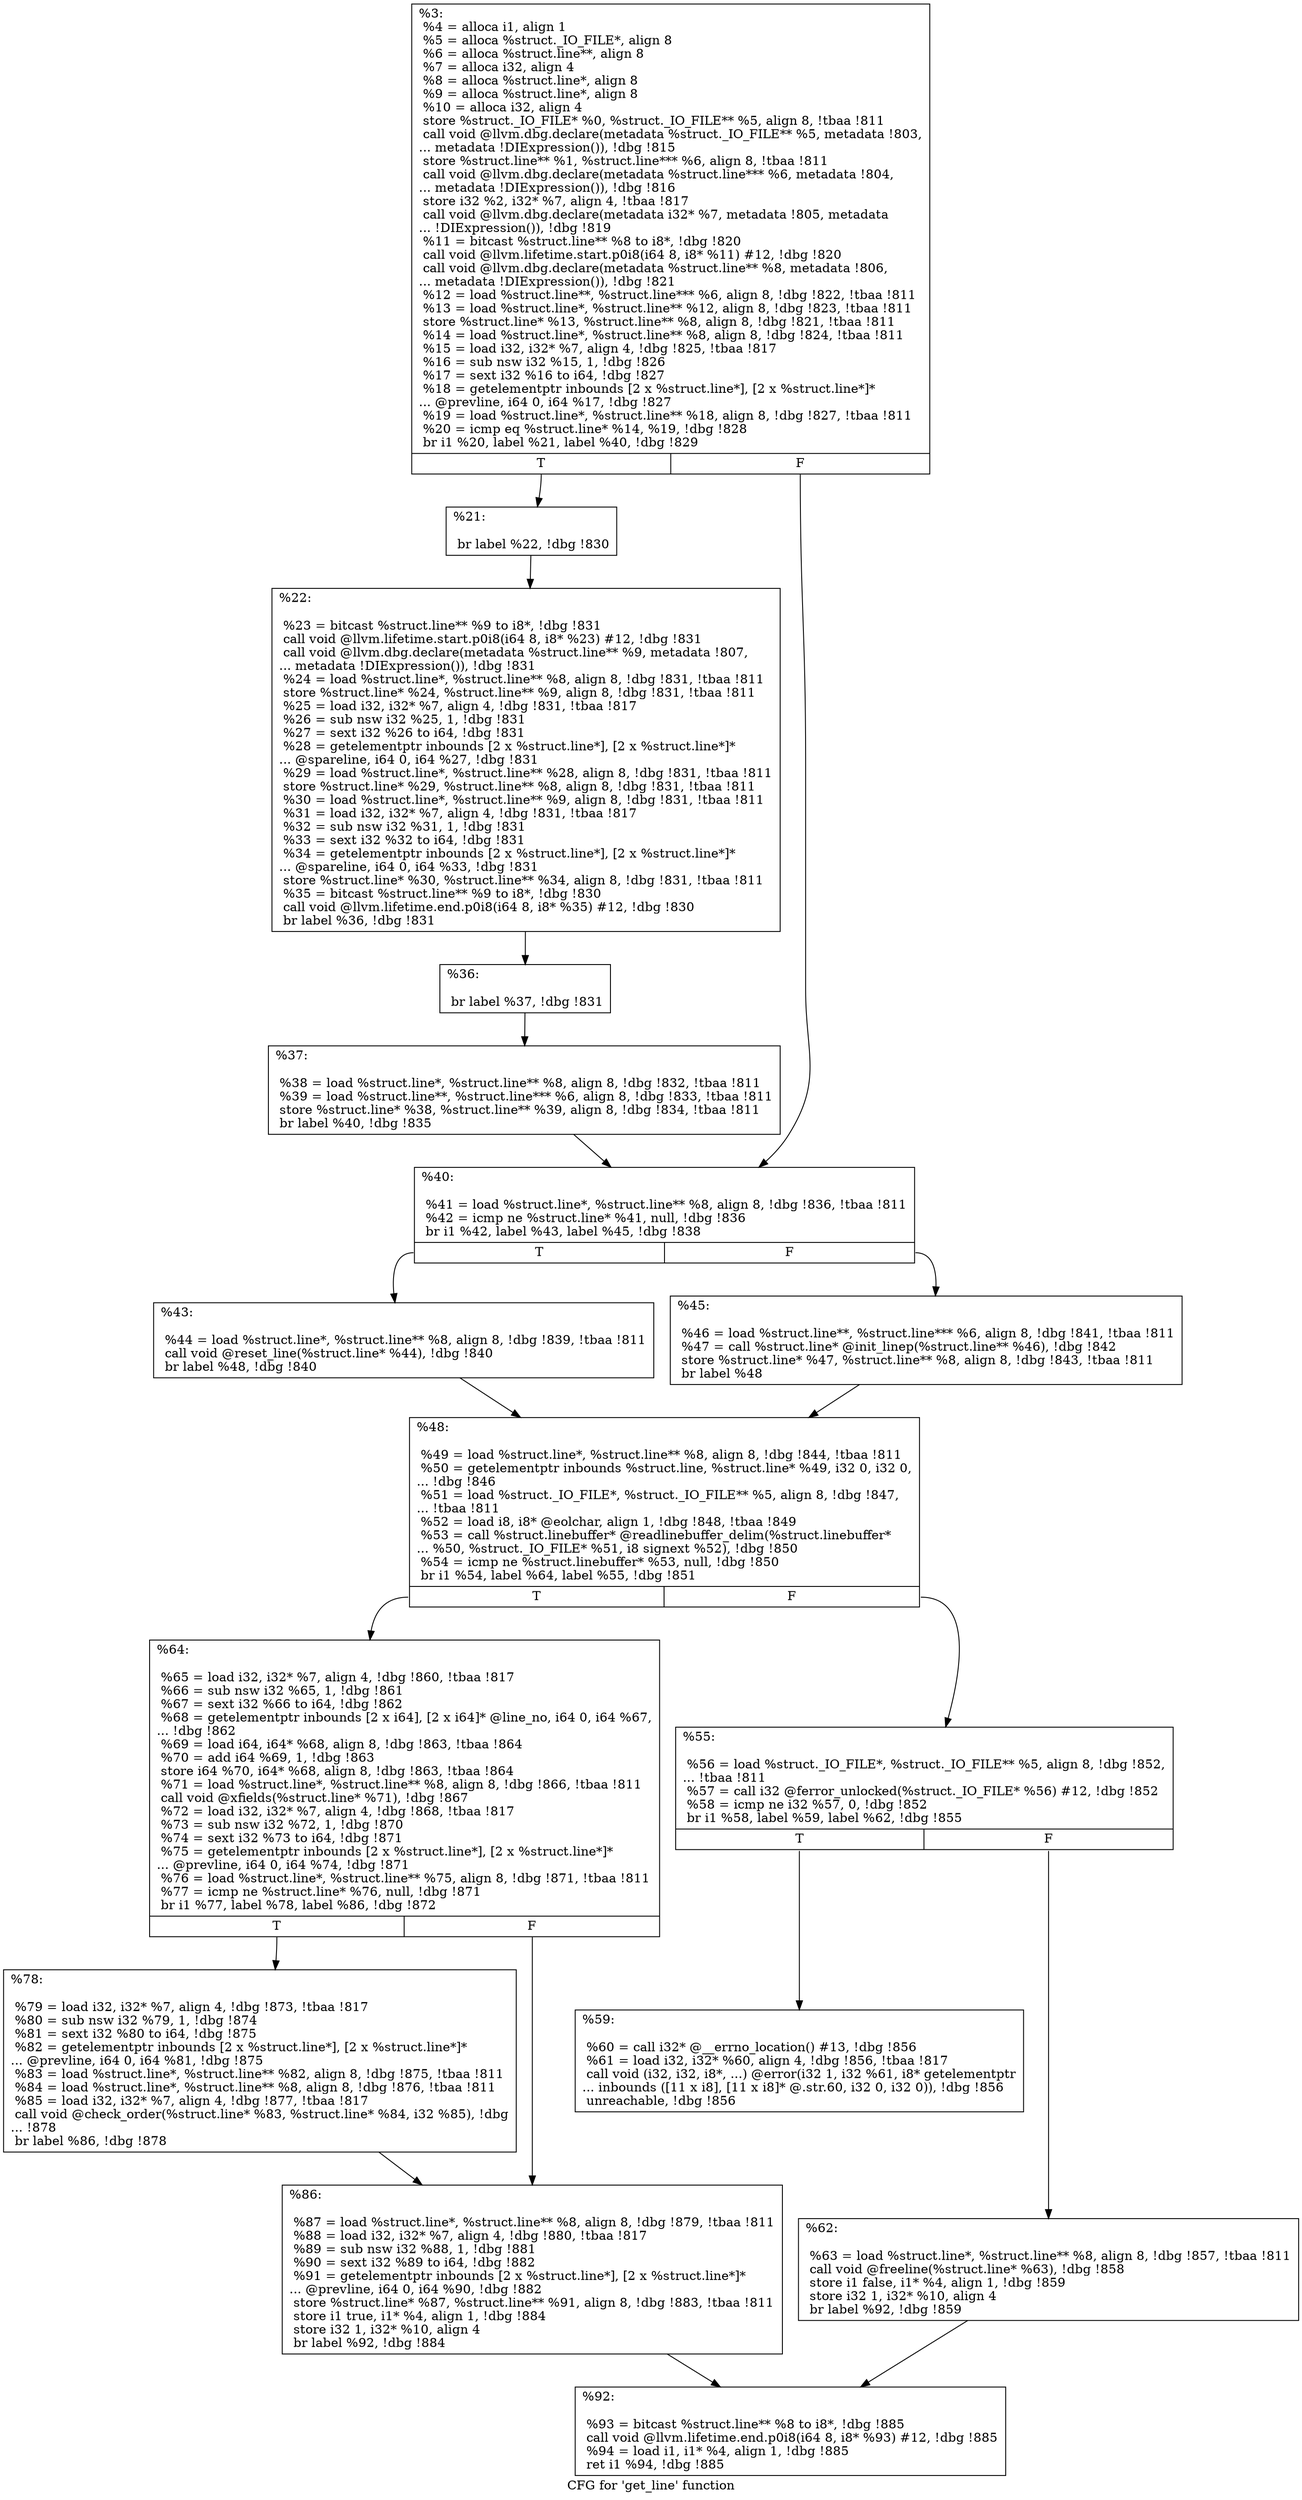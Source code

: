 digraph "CFG for 'get_line' function" {
	label="CFG for 'get_line' function";

	Node0xcdae80 [shape=record,label="{%3:\l  %4 = alloca i1, align 1\l  %5 = alloca %struct._IO_FILE*, align 8\l  %6 = alloca %struct.line**, align 8\l  %7 = alloca i32, align 4\l  %8 = alloca %struct.line*, align 8\l  %9 = alloca %struct.line*, align 8\l  %10 = alloca i32, align 4\l  store %struct._IO_FILE* %0, %struct._IO_FILE** %5, align 8, !tbaa !811\l  call void @llvm.dbg.declare(metadata %struct._IO_FILE** %5, metadata !803,\l... metadata !DIExpression()), !dbg !815\l  store %struct.line** %1, %struct.line*** %6, align 8, !tbaa !811\l  call void @llvm.dbg.declare(metadata %struct.line*** %6, metadata !804,\l... metadata !DIExpression()), !dbg !816\l  store i32 %2, i32* %7, align 4, !tbaa !817\l  call void @llvm.dbg.declare(metadata i32* %7, metadata !805, metadata\l... !DIExpression()), !dbg !819\l  %11 = bitcast %struct.line** %8 to i8*, !dbg !820\l  call void @llvm.lifetime.start.p0i8(i64 8, i8* %11) #12, !dbg !820\l  call void @llvm.dbg.declare(metadata %struct.line** %8, metadata !806,\l... metadata !DIExpression()), !dbg !821\l  %12 = load %struct.line**, %struct.line*** %6, align 8, !dbg !822, !tbaa !811\l  %13 = load %struct.line*, %struct.line** %12, align 8, !dbg !823, !tbaa !811\l  store %struct.line* %13, %struct.line** %8, align 8, !dbg !821, !tbaa !811\l  %14 = load %struct.line*, %struct.line** %8, align 8, !dbg !824, !tbaa !811\l  %15 = load i32, i32* %7, align 4, !dbg !825, !tbaa !817\l  %16 = sub nsw i32 %15, 1, !dbg !826\l  %17 = sext i32 %16 to i64, !dbg !827\l  %18 = getelementptr inbounds [2 x %struct.line*], [2 x %struct.line*]*\l... @prevline, i64 0, i64 %17, !dbg !827\l  %19 = load %struct.line*, %struct.line** %18, align 8, !dbg !827, !tbaa !811\l  %20 = icmp eq %struct.line* %14, %19, !dbg !828\l  br i1 %20, label %21, label %40, !dbg !829\l|{<s0>T|<s1>F}}"];
	Node0xcdae80:s0 -> Node0xcdafe0;
	Node0xcdae80:s1 -> Node0xcdb120;
	Node0xcdafe0 [shape=record,label="{%21:\l\l  br label %22, !dbg !830\l}"];
	Node0xcdafe0 -> Node0xcdb030;
	Node0xcdb030 [shape=record,label="{%22:\l\l  %23 = bitcast %struct.line** %9 to i8*, !dbg !831\l  call void @llvm.lifetime.start.p0i8(i64 8, i8* %23) #12, !dbg !831\l  call void @llvm.dbg.declare(metadata %struct.line** %9, metadata !807,\l... metadata !DIExpression()), !dbg !831\l  %24 = load %struct.line*, %struct.line** %8, align 8, !dbg !831, !tbaa !811\l  store %struct.line* %24, %struct.line** %9, align 8, !dbg !831, !tbaa !811\l  %25 = load i32, i32* %7, align 4, !dbg !831, !tbaa !817\l  %26 = sub nsw i32 %25, 1, !dbg !831\l  %27 = sext i32 %26 to i64, !dbg !831\l  %28 = getelementptr inbounds [2 x %struct.line*], [2 x %struct.line*]*\l... @spareline, i64 0, i64 %27, !dbg !831\l  %29 = load %struct.line*, %struct.line** %28, align 8, !dbg !831, !tbaa !811\l  store %struct.line* %29, %struct.line** %8, align 8, !dbg !831, !tbaa !811\l  %30 = load %struct.line*, %struct.line** %9, align 8, !dbg !831, !tbaa !811\l  %31 = load i32, i32* %7, align 4, !dbg !831, !tbaa !817\l  %32 = sub nsw i32 %31, 1, !dbg !831\l  %33 = sext i32 %32 to i64, !dbg !831\l  %34 = getelementptr inbounds [2 x %struct.line*], [2 x %struct.line*]*\l... @spareline, i64 0, i64 %33, !dbg !831\l  store %struct.line* %30, %struct.line** %34, align 8, !dbg !831, !tbaa !811\l  %35 = bitcast %struct.line** %9 to i8*, !dbg !830\l  call void @llvm.lifetime.end.p0i8(i64 8, i8* %35) #12, !dbg !830\l  br label %36, !dbg !831\l}"];
	Node0xcdb030 -> Node0xcdb080;
	Node0xcdb080 [shape=record,label="{%36:\l\l  br label %37, !dbg !831\l}"];
	Node0xcdb080 -> Node0xcdb0d0;
	Node0xcdb0d0 [shape=record,label="{%37:\l\l  %38 = load %struct.line*, %struct.line** %8, align 8, !dbg !832, !tbaa !811\l  %39 = load %struct.line**, %struct.line*** %6, align 8, !dbg !833, !tbaa !811\l  store %struct.line* %38, %struct.line** %39, align 8, !dbg !834, !tbaa !811\l  br label %40, !dbg !835\l}"];
	Node0xcdb0d0 -> Node0xcdb120;
	Node0xcdb120 [shape=record,label="{%40:\l\l  %41 = load %struct.line*, %struct.line** %8, align 8, !dbg !836, !tbaa !811\l  %42 = icmp ne %struct.line* %41, null, !dbg !836\l  br i1 %42, label %43, label %45, !dbg !838\l|{<s0>T|<s1>F}}"];
	Node0xcdb120:s0 -> Node0xcdb170;
	Node0xcdb120:s1 -> Node0xcdb1c0;
	Node0xcdb170 [shape=record,label="{%43:\l\l  %44 = load %struct.line*, %struct.line** %8, align 8, !dbg !839, !tbaa !811\l  call void @reset_line(%struct.line* %44), !dbg !840\l  br label %48, !dbg !840\l}"];
	Node0xcdb170 -> Node0xcdb210;
	Node0xcdb1c0 [shape=record,label="{%45:\l\l  %46 = load %struct.line**, %struct.line*** %6, align 8, !dbg !841, !tbaa !811\l  %47 = call %struct.line* @init_linep(%struct.line** %46), !dbg !842\l  store %struct.line* %47, %struct.line** %8, align 8, !dbg !843, !tbaa !811\l  br label %48\l}"];
	Node0xcdb1c0 -> Node0xcdb210;
	Node0xcdb210 [shape=record,label="{%48:\l\l  %49 = load %struct.line*, %struct.line** %8, align 8, !dbg !844, !tbaa !811\l  %50 = getelementptr inbounds %struct.line, %struct.line* %49, i32 0, i32 0,\l... !dbg !846\l  %51 = load %struct._IO_FILE*, %struct._IO_FILE** %5, align 8, !dbg !847,\l... !tbaa !811\l  %52 = load i8, i8* @eolchar, align 1, !dbg !848, !tbaa !849\l  %53 = call %struct.linebuffer* @readlinebuffer_delim(%struct.linebuffer*\l... %50, %struct._IO_FILE* %51, i8 signext %52), !dbg !850\l  %54 = icmp ne %struct.linebuffer* %53, null, !dbg !850\l  br i1 %54, label %64, label %55, !dbg !851\l|{<s0>T|<s1>F}}"];
	Node0xcdb210:s0 -> Node0xcdb350;
	Node0xcdb210:s1 -> Node0xcdb260;
	Node0xcdb260 [shape=record,label="{%55:\l\l  %56 = load %struct._IO_FILE*, %struct._IO_FILE** %5, align 8, !dbg !852,\l... !tbaa !811\l  %57 = call i32 @ferror_unlocked(%struct._IO_FILE* %56) #12, !dbg !852\l  %58 = icmp ne i32 %57, 0, !dbg !852\l  br i1 %58, label %59, label %62, !dbg !855\l|{<s0>T|<s1>F}}"];
	Node0xcdb260:s0 -> Node0xcdb2b0;
	Node0xcdb260:s1 -> Node0xcdb300;
	Node0xcdb2b0 [shape=record,label="{%59:\l\l  %60 = call i32* @__errno_location() #13, !dbg !856\l  %61 = load i32, i32* %60, align 4, !dbg !856, !tbaa !817\l  call void (i32, i32, i8*, ...) @error(i32 1, i32 %61, i8* getelementptr\l... inbounds ([11 x i8], [11 x i8]* @.str.60, i32 0, i32 0)), !dbg !856\l  unreachable, !dbg !856\l}"];
	Node0xcdb300 [shape=record,label="{%62:\l\l  %63 = load %struct.line*, %struct.line** %8, align 8, !dbg !857, !tbaa !811\l  call void @freeline(%struct.line* %63), !dbg !858\l  store i1 false, i1* %4, align 1, !dbg !859\l  store i32 1, i32* %10, align 4\l  br label %92, !dbg !859\l}"];
	Node0xcdb300 -> Node0xcdb440;
	Node0xcdb350 [shape=record,label="{%64:\l\l  %65 = load i32, i32* %7, align 4, !dbg !860, !tbaa !817\l  %66 = sub nsw i32 %65, 1, !dbg !861\l  %67 = sext i32 %66 to i64, !dbg !862\l  %68 = getelementptr inbounds [2 x i64], [2 x i64]* @line_no, i64 0, i64 %67,\l... !dbg !862\l  %69 = load i64, i64* %68, align 8, !dbg !863, !tbaa !864\l  %70 = add i64 %69, 1, !dbg !863\l  store i64 %70, i64* %68, align 8, !dbg !863, !tbaa !864\l  %71 = load %struct.line*, %struct.line** %8, align 8, !dbg !866, !tbaa !811\l  call void @xfields(%struct.line* %71), !dbg !867\l  %72 = load i32, i32* %7, align 4, !dbg !868, !tbaa !817\l  %73 = sub nsw i32 %72, 1, !dbg !870\l  %74 = sext i32 %73 to i64, !dbg !871\l  %75 = getelementptr inbounds [2 x %struct.line*], [2 x %struct.line*]*\l... @prevline, i64 0, i64 %74, !dbg !871\l  %76 = load %struct.line*, %struct.line** %75, align 8, !dbg !871, !tbaa !811\l  %77 = icmp ne %struct.line* %76, null, !dbg !871\l  br i1 %77, label %78, label %86, !dbg !872\l|{<s0>T|<s1>F}}"];
	Node0xcdb350:s0 -> Node0xcdb3a0;
	Node0xcdb350:s1 -> Node0xcdb3f0;
	Node0xcdb3a0 [shape=record,label="{%78:\l\l  %79 = load i32, i32* %7, align 4, !dbg !873, !tbaa !817\l  %80 = sub nsw i32 %79, 1, !dbg !874\l  %81 = sext i32 %80 to i64, !dbg !875\l  %82 = getelementptr inbounds [2 x %struct.line*], [2 x %struct.line*]*\l... @prevline, i64 0, i64 %81, !dbg !875\l  %83 = load %struct.line*, %struct.line** %82, align 8, !dbg !875, !tbaa !811\l  %84 = load %struct.line*, %struct.line** %8, align 8, !dbg !876, !tbaa !811\l  %85 = load i32, i32* %7, align 4, !dbg !877, !tbaa !817\l  call void @check_order(%struct.line* %83, %struct.line* %84, i32 %85), !dbg\l... !878\l  br label %86, !dbg !878\l}"];
	Node0xcdb3a0 -> Node0xcdb3f0;
	Node0xcdb3f0 [shape=record,label="{%86:\l\l  %87 = load %struct.line*, %struct.line** %8, align 8, !dbg !879, !tbaa !811\l  %88 = load i32, i32* %7, align 4, !dbg !880, !tbaa !817\l  %89 = sub nsw i32 %88, 1, !dbg !881\l  %90 = sext i32 %89 to i64, !dbg !882\l  %91 = getelementptr inbounds [2 x %struct.line*], [2 x %struct.line*]*\l... @prevline, i64 0, i64 %90, !dbg !882\l  store %struct.line* %87, %struct.line** %91, align 8, !dbg !883, !tbaa !811\l  store i1 true, i1* %4, align 1, !dbg !884\l  store i32 1, i32* %10, align 4\l  br label %92, !dbg !884\l}"];
	Node0xcdb3f0 -> Node0xcdb440;
	Node0xcdb440 [shape=record,label="{%92:\l\l  %93 = bitcast %struct.line** %8 to i8*, !dbg !885\l  call void @llvm.lifetime.end.p0i8(i64 8, i8* %93) #12, !dbg !885\l  %94 = load i1, i1* %4, align 1, !dbg !885\l  ret i1 %94, !dbg !885\l}"];
}
